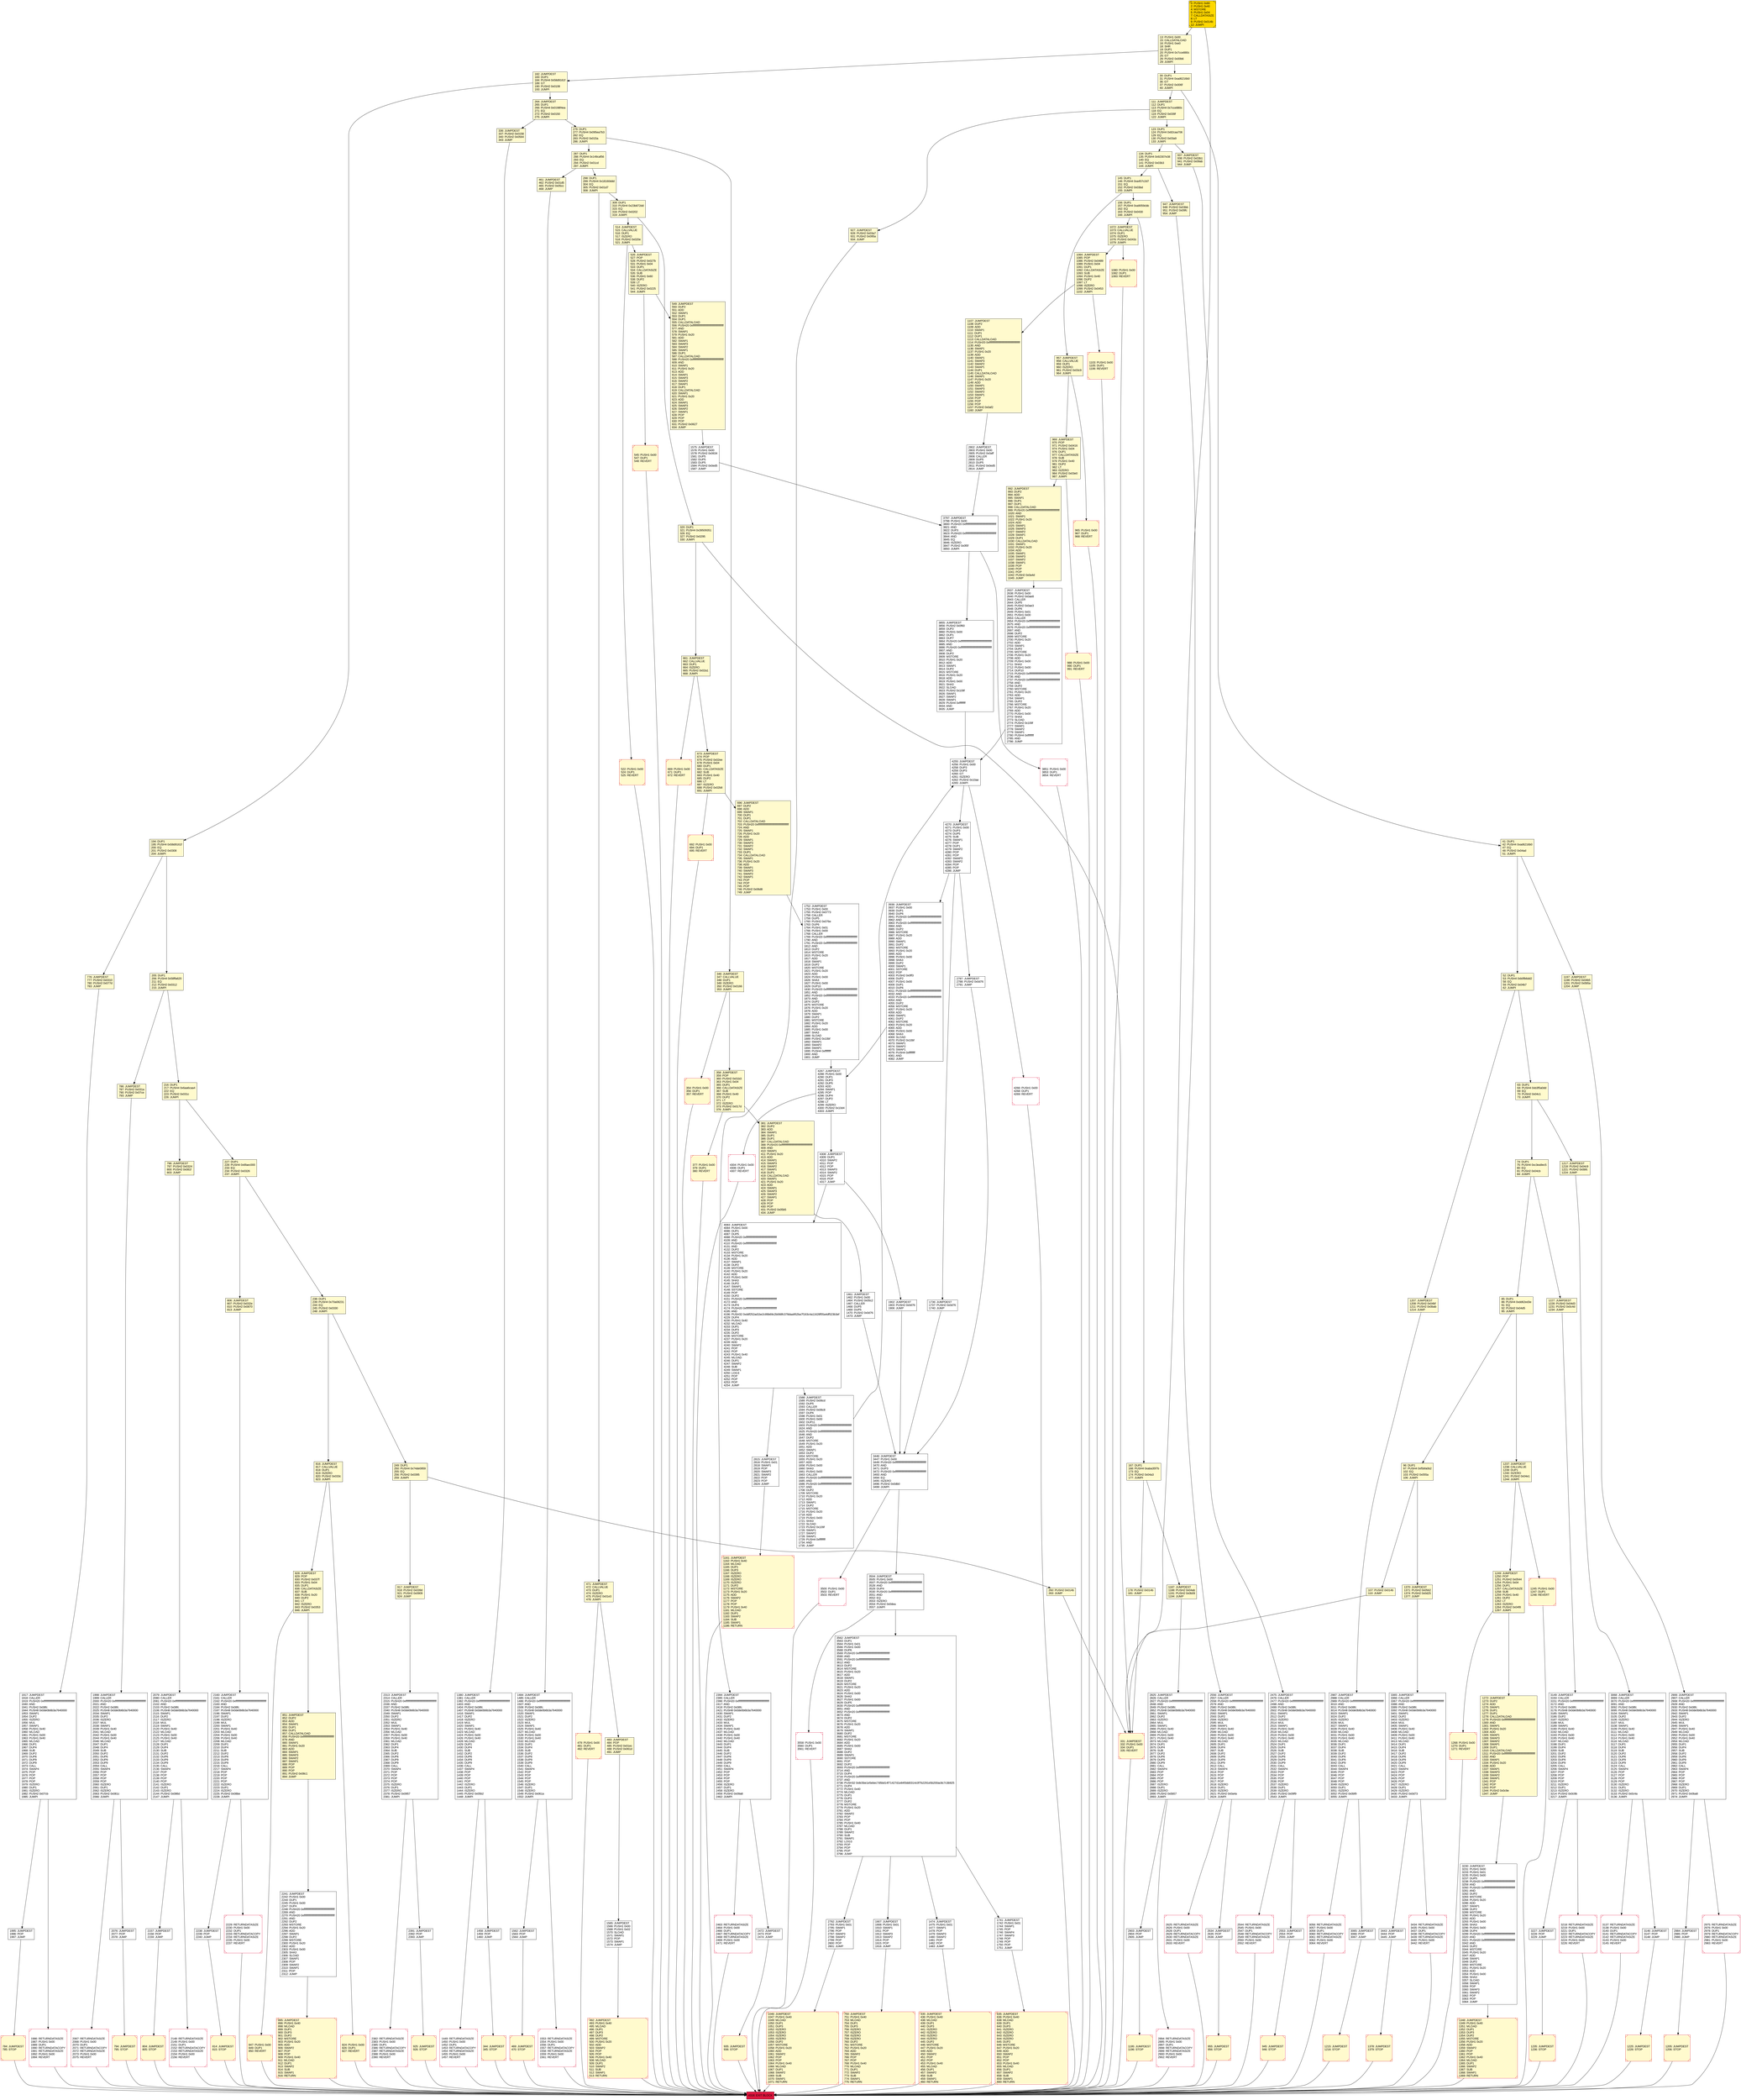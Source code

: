 digraph G {
bgcolor=transparent rankdir=UD;
node [shape=box style=filled color=black fillcolor=white fontname=arial fontcolor=black];
287 [label="287: DUP1\l288: PUSH4 0x149caf56\l293: EQ\l294: PUSH2 0x01cd\l297: JUMPI\l" fillcolor=lemonchiffon ];
1461 [label="1461: JUMPDEST\l1462: PUSH1 0x00\l1464: PUSH2 0x05c2\l1467: CALLER\l1468: DUP5\l1469: DUP5\l1470: PUSH2 0x0d76\l1473: JUMP\l" ];
461 [label="461: JUMPDEST\l462: PUSH2 0x01d5\l465: PUSH2 0x05cc\l468: JUMP\l" fillcolor=lemonchiffon ];
346 [label="346: JUMPDEST\l347: CALLVALUE\l348: DUP1\l349: ISZERO\l350: PUSH2 0x0166\l353: JUMPI\l" fillcolor=lemonchiffon ];
2067 [label="2067: RETURNDATASIZE\l2068: PUSH1 0x00\l2070: DUP1\l2071: RETURNDATACOPY\l2072: RETURNDATASIZE\l2073: PUSH1 0x00\l2075: REVERT\l" shape=Msquare color=crimson ];
925 [label="925: JUMPDEST\l926: STOP\l" fillcolor=lemonchiffon shape=Msquare color=crimson ];
1553 [label="1553: RETURNDATASIZE\l1554: PUSH1 0x00\l1556: DUP1\l1557: RETURNDATACOPY\l1558: RETURNDATASIZE\l1559: PUSH1 0x00\l1561: REVERT\l" shape=Msquare color=crimson ];
4266 [label="4266: PUSH1 0x00\l4268: DUP1\l4269: REVERT\l" shape=Msquare color=crimson ];
3500 [label="3500: PUSH1 0x00\l3502: DUP1\l3503: REVERT\l" shape=Msquare color=crimson ];
1217 [label="1217: JUMPDEST\l1218: PUSH2 0x04c9\l1221: PUSH2 0x0bfc\l1224: JUMP\l" fillcolor=lemonchiffon ];
471 [label="471: JUMPDEST\l472: CALLVALUE\l473: DUP1\l474: ISZERO\l475: PUSH2 0x01e3\l478: JUMPI\l" fillcolor=lemonchiffon ];
3365 [label="3365: JUMPDEST\l3366: CALLER\l3367: PUSH20 0xffffffffffffffffffffffffffffffffffffffff\l3388: AND\l3389: PUSH2 0x08fc\l3392: PUSH8 0x0de0b6b3a7640000\l3401: SWAP1\l3402: DUP2\l3403: ISZERO\l3404: MUL\l3405: SWAP1\l3406: PUSH1 0x40\l3408: MLOAD\l3409: PUSH1 0x00\l3411: PUSH1 0x40\l3413: MLOAD\l3414: DUP1\l3415: DUP4\l3416: SUB\l3417: DUP2\l3418: DUP6\l3419: DUP9\l3420: DUP9\l3421: CALL\l3422: SWAP4\l3423: POP\l3424: POP\l3425: POP\l3426: POP\l3427: ISZERO\l3428: DUP1\l3429: ISZERO\l3430: PUSH2 0x0d73\l3433: JUMPI\l" ];
692 [label="692: PUSH1 0x00\l694: DUP1\l695: REVERT\l" fillcolor=lemonchiffon shape=Msquare color=crimson ];
336 [label="336: JUMPDEST\l337: PUSH2 0x0158\l340: PUSH2 0x0564\l343: JUMP\l" fillcolor=lemonchiffon ];
3230 [label="3230: JUMPDEST\l3231: PUSH1 0x00\l3233: PUSH1 0x01\l3235: PUSH1 0x00\l3237: DUP5\l3238: PUSH20 0xffffffffffffffffffffffffffffffffffffffff\l3259: AND\l3260: PUSH20 0xffffffffffffffffffffffffffffffffffffffff\l3281: AND\l3282: DUP2\l3283: MSTORE\l3284: PUSH1 0x20\l3286: ADD\l3287: SWAP1\l3288: DUP2\l3289: MSTORE\l3290: PUSH1 0x20\l3292: ADD\l3293: PUSH1 0x00\l3295: SHA3\l3296: PUSH1 0x00\l3298: DUP4\l3299: PUSH20 0xffffffffffffffffffffffffffffffffffffffff\l3320: AND\l3321: PUSH20 0xffffffffffffffffffffffffffffffffffffffff\l3342: AND\l3343: DUP2\l3344: MSTORE\l3345: PUSH1 0x20\l3347: ADD\l3348: SWAP1\l3349: DUP2\l3350: MSTORE\l3351: PUSH1 0x20\l3353: ADD\l3354: PUSH1 0x00\l3356: SHA3\l3357: SLOAD\l3358: SWAP1\l3359: POP\l3360: SWAP3\l3361: SWAP2\l3362: POP\l3363: POP\l3364: JUMP\l" ];
205 [label="205: DUP1\l206: PUSH4 0x58ffa620\l211: EQ\l212: PUSH2 0x0312\l215: JUMPI\l" fillcolor=lemonchiffon ];
2079 [label="2079: JUMPDEST\l2080: CALLER\l2081: PUSH20 0xffffffffffffffffffffffffffffffffffffffff\l2102: AND\l2103: PUSH2 0x08fc\l2106: PUSH8 0x0de0b6b3a7640000\l2115: SWAP1\l2116: DUP2\l2117: ISZERO\l2118: MUL\l2119: SWAP1\l2120: PUSH1 0x40\l2122: MLOAD\l2123: PUSH1 0x00\l2125: PUSH1 0x40\l2127: MLOAD\l2128: DUP1\l2129: DUP4\l2130: SUB\l2131: DUP2\l2132: DUP6\l2133: DUP9\l2134: DUP9\l2135: CALL\l2136: SWAP4\l2137: POP\l2138: POP\l2139: POP\l2140: POP\l2141: ISZERO\l2142: DUP1\l2143: ISZERO\l2144: PUSH2 0x086d\l2147: JUMPI\l" ];
969 [label="969: JUMPDEST\l970: POP\l971: PUSH2 0x0416\l974: PUSH1 0x04\l976: DUP1\l977: CALLDATASIZE\l978: SUB\l979: PUSH1 0x40\l981: DUP2\l982: LT\l983: ISZERO\l984: PUSH2 0x03e0\l987: JUMPI\l" fillcolor=lemonchiffon ];
1205 [label="1205: JUMPDEST\l1206: STOP\l" fillcolor=lemonchiffon shape=Msquare color=crimson ];
1084 [label="1084: JUMPDEST\l1085: POP\l1086: PUSH2 0x0489\l1089: PUSH1 0x04\l1091: DUP1\l1092: CALLDATASIZE\l1093: SUB\l1094: PUSH1 0x40\l1096: DUP2\l1097: LT\l1098: ISZERO\l1099: PUSH2 0x0453\l1102: JUMPI\l" fillcolor=lemonchiffon ];
945 [label="945: JUMPDEST\l946: STOP\l" fillcolor=lemonchiffon shape=Msquare color=crimson ];
1902 [label="1902: JUMPDEST\l1903: PUSH2 0x0d76\l1906: JUMP\l" ];
1046 [label="1046: JUMPDEST\l1047: PUSH1 0x40\l1049: MLOAD\l1050: DUP1\l1051: DUP3\l1052: ISZERO\l1053: ISZERO\l1054: ISZERO\l1055: ISZERO\l1056: DUP2\l1057: MSTORE\l1058: PUSH1 0x20\l1060: ADD\l1061: SWAP2\l1062: POP\l1063: POP\l1064: PUSH1 0x40\l1066: MLOAD\l1067: DUP1\l1068: SWAP2\l1069: SUB\l1070: SWAP1\l1071: RETURN\l" fillcolor=lemonchiffon shape=Msquare color=crimson ];
1107 [label="1107: JUMPDEST\l1108: DUP2\l1109: ADD\l1110: SWAP1\l1111: DUP1\l1112: DUP1\l1113: CALLDATALOAD\l1114: PUSH20 0xffffffffffffffffffffffffffffffffffffffff\l1135: AND\l1136: SWAP1\l1137: PUSH1 0x20\l1139: ADD\l1140: SWAP1\l1141: SWAP3\l1142: SWAP2\l1143: SWAP1\l1144: DUP1\l1145: CALLDATALOAD\l1146: SWAP1\l1147: PUSH1 0x20\l1149: ADD\l1150: SWAP1\l1151: SWAP3\l1152: SWAP2\l1153: SWAP1\l1154: POP\l1155: POP\l1156: POP\l1157: PUSH2 0x0af2\l1160: JUMP\l" fillcolor=lemonchiffon ];
1215 [label="1215: JUMPDEST\l1216: STOP\l" fillcolor=lemonchiffon shape=Msquare color=crimson ];
1380 [label="1380: JUMPDEST\l1381: CALLER\l1382: PUSH20 0xffffffffffffffffffffffffffffffffffffffff\l1403: AND\l1404: PUSH2 0x08fc\l1407: PUSH8 0x0de0b6b3a7640000\l1416: SWAP1\l1417: DUP2\l1418: ISZERO\l1419: MUL\l1420: SWAP1\l1421: PUSH1 0x40\l1423: MLOAD\l1424: PUSH1 0x00\l1426: PUSH1 0x40\l1428: MLOAD\l1429: DUP1\l1430: DUP4\l1431: SUB\l1432: DUP2\l1433: DUP6\l1434: DUP9\l1435: DUP9\l1436: CALL\l1437: SWAP4\l1438: POP\l1439: POP\l1440: POP\l1441: POP\l1442: ISZERO\l1443: DUP1\l1444: ISZERO\l1445: PUSH2 0x05b2\l1448: JUMPI\l" ];
381 [label="381: JUMPDEST\l382: DUP2\l383: ADD\l384: SWAP1\l385: DUP1\l386: DUP1\l387: CALLDATALOAD\l388: PUSH20 0xffffffffffffffffffffffffffffffffffffffff\l409: AND\l410: SWAP1\l411: PUSH1 0x20\l413: ADD\l414: SWAP1\l415: SWAP3\l416: SWAP2\l417: SWAP1\l418: DUP1\l419: CALLDATALOAD\l420: SWAP1\l421: PUSH1 0x20\l423: ADD\l424: SWAP1\l425: SWAP3\l426: SWAP2\l427: SWAP1\l428: POP\l429: POP\l430: POP\l431: PUSH2 0x05b5\l434: JUMP\l" fillcolor=lemonchiffon ];
955 [label="955: JUMPDEST\l956: STOP\l" fillcolor=lemonchiffon shape=Msquare color=crimson ];
194 [label="194: DUP1\l195: PUSH4 0x58d9161f\l200: EQ\l201: PUSH2 0x0308\l204: JUMPI\l" fillcolor=lemonchiffon ];
123 [label="123: DUP1\l124: PUSH4 0x82caa706\l129: EQ\l130: PUSH2 0x03a9\l133: JUMPI\l" fillcolor=lemonchiffon ];
935 [label="935: JUMPDEST\l936: STOP\l" fillcolor=lemonchiffon shape=Msquare color=crimson ];
30 [label="30: DUP1\l31: PUSH4 0xad6216b0\l36: GT\l37: PUSH2 0x006f\l40: JUMPI\l" fillcolor=lemonchiffon ];
4083 [label="4083: JUMPDEST\l4084: PUSH1 0x00\l4086: DUP1\l4087: DUP5\l4088: PUSH20 0xffffffffffffffffffffffffffffffffffffffff\l4109: AND\l4110: PUSH20 0xffffffffffffffffffffffffffffffffffffffff\l4131: AND\l4132: DUP2\l4133: MSTORE\l4134: PUSH1 0x20\l4136: ADD\l4137: SWAP1\l4138: DUP2\l4139: MSTORE\l4140: PUSH1 0x20\l4142: ADD\l4143: PUSH1 0x00\l4145: SHA3\l4146: DUP2\l4147: SWAP1\l4148: SSTORE\l4149: POP\l4150: DUP2\l4151: PUSH20 0xffffffffffffffffffffffffffffffffffffffff\l4172: AND\l4173: DUP4\l4174: PUSH20 0xffffffffffffffffffffffffffffffffffffffff\l4195: AND\l4196: PUSH32 0xddf252ad1be2c89b69c2b068fc378daa952ba7f163c4a11628f55a4df523b3ef\l4229: DUP4\l4230: PUSH1 0x40\l4232: MLOAD\l4233: DUP1\l4234: DUP3\l4235: DUP2\l4236: MSTORE\l4237: PUSH1 0x20\l4239: ADD\l4240: SWAP2\l4241: POP\l4242: POP\l4243: PUSH1 0x40\l4245: MLOAD\l4246: DUP1\l4247: SWAP2\l4248: SUB\l4249: SWAP1\l4250: LOG3\l4251: POP\l4252: POP\l4253: POP\l4254: JUMP\l" ];
1207 [label="1207: JUMPDEST\l1208: PUSH2 0x04bf\l1211: PUSH2 0x0bab\l1214: JUMP\l" fillcolor=lemonchiffon ];
1237 [label="1237: JUMPDEST\l1238: CALLVALUE\l1239: DUP1\l1240: ISZERO\l1241: PUSH2 0x04e1\l1244: JUMPI\l" fillcolor=lemonchiffon ];
298 [label="298: DUP1\l299: PUSH4 0x18160ddd\l304: EQ\l305: PUSH2 0x01d7\l308: JUMPI\l" fillcolor=lemonchiffon ];
2076 [label="2076: JUMPDEST\l2077: POP\l2078: JUMP\l" ];
178 [label="178: PUSH2 0x014b\l181: JUMP\l" fillcolor=lemonchiffon ];
669 [label="669: PUSH1 0x00\l671: DUP1\l672: REVERT\l" fillcolor=lemonchiffon shape=Msquare color=crimson ];
1562 [label="1562: JUMPDEST\l1563: POP\l1564: JUMP\l" ];
1195 [label="1195: JUMPDEST\l1196: STOP\l" fillcolor=lemonchiffon shape=Msquare color=crimson ];
469 [label="469: JUMPDEST\l470: STOP\l" fillcolor=lemonchiffon shape=Msquare color=crimson ];
2792 [label="2792: JUMPDEST\l2793: PUSH1 0x01\l2795: SWAP1\l2796: POP\l2797: SWAP3\l2798: SWAP2\l2799: POP\l2800: POP\l2801: JUMP\l" ];
111 [label="111: JUMPDEST\l112: DUP1\l113: PUSH4 0x7cce880c\l118: EQ\l119: PUSH2 0x039f\l122: JUMPI\l" fillcolor=lemonchiffon ];
927 [label="927: JUMPDEST\l928: PUSH2 0x03a7\l931: PUSH2 0x095a\l934: JUMP\l" fillcolor=lemonchiffon ];
635 [label="635: JUMPDEST\l636: PUSH1 0x40\l638: MLOAD\l639: DUP1\l640: DUP3\l641: ISZERO\l642: ISZERO\l643: ISZERO\l644: ISZERO\l645: DUP2\l646: MSTORE\l647: PUSH1 0x20\l649: ADD\l650: SWAP2\l651: POP\l652: POP\l653: PUSH1 0x40\l655: MLOAD\l656: DUP1\l657: SWAP2\l658: SUB\l659: SWAP1\l660: RETURN\l" fillcolor=lemonchiffon shape=Msquare color=crimson ];
1235 [label="1235: JUMPDEST\l1236: STOP\l" fillcolor=lemonchiffon shape=Msquare color=crimson ];
3558 [label="3558: PUSH1 0x00\l3560: DUP1\l3561: REVERT\l" shape=Msquare color=crimson ];
2157 [label="2157: JUMPDEST\l2158: POP\l2159: JUMP\l" ];
331 [label="331: JUMPDEST\l332: PUSH1 0x00\l334: DUP1\l335: REVERT\l" fillcolor=lemonchiffon shape=Msquare color=crimson ];
3068 [label="3068: JUMPDEST\l3069: CALLER\l3070: PUSH20 0xffffffffffffffffffffffffffffffffffffffff\l3091: AND\l3092: PUSH2 0x08fc\l3095: PUSH8 0x0de0b6b3a7640000\l3104: SWAP1\l3105: DUP2\l3106: ISZERO\l3107: MUL\l3108: SWAP1\l3109: PUSH1 0x40\l3111: MLOAD\l3112: PUSH1 0x00\l3114: PUSH1 0x40\l3116: MLOAD\l3117: DUP1\l3118: DUP4\l3119: SUB\l3120: DUP2\l3121: DUP6\l3122: DUP9\l3123: DUP9\l3124: CALL\l3125: SWAP4\l3126: POP\l3127: POP\l3128: POP\l3129: POP\l3130: ISZERO\l3131: DUP1\l3132: ISZERO\l3133: PUSH2 0x0c4a\l3136: JUMPI\l" ];
526 [label="526: JUMPDEST\l527: POP\l528: PUSH2 0x027b\l531: PUSH1 0x04\l533: DUP1\l534: CALLDATASIZE\l535: SUB\l536: PUSH1 0x60\l538: DUP2\l539: LT\l540: ISZERO\l541: PUSH2 0x0225\l544: JUMPI\l" fillcolor=lemonchiffon ];
549 [label="549: JUMPDEST\l550: DUP2\l551: ADD\l552: SWAP1\l553: DUP1\l554: DUP1\l555: CALLDATALOAD\l556: PUSH20 0xffffffffffffffffffffffffffffffffffffffff\l577: AND\l578: SWAP1\l579: PUSH1 0x20\l581: ADD\l582: SWAP1\l583: SWAP3\l584: SWAP2\l585: SWAP1\l586: DUP1\l587: CALLDATALOAD\l588: PUSH20 0xffffffffffffffffffffffffffffffffffffffff\l609: AND\l610: SWAP1\l611: PUSH1 0x20\l613: ADD\l614: SWAP1\l615: SWAP3\l616: SWAP2\l617: SWAP1\l618: DUP1\l619: CALLDATALOAD\l620: SWAP1\l621: PUSH1 0x20\l623: ADD\l624: SWAP1\l625: SWAP3\l626: SWAP2\l627: SWAP1\l628: POP\l629: POP\l630: POP\l631: PUSH2 0x0627\l634: JUMP\l" fillcolor=lemonchiffon ];
216 [label="216: DUP1\l217: PUSH4 0x6aa6caa4\l222: EQ\l223: PUSH2 0x031c\l226: JUMPI\l" fillcolor=lemonchiffon ];
2556 [label="2556: JUMPDEST\l2557: CALLER\l2558: PUSH20 0xffffffffffffffffffffffffffffffffffffffff\l2579: AND\l2580: PUSH2 0x08fc\l2583: PUSH8 0x0de0b6b3a7640000\l2592: SWAP1\l2593: DUP2\l2594: ISZERO\l2595: MUL\l2596: SWAP1\l2597: PUSH1 0x40\l2599: MLOAD\l2600: PUSH1 0x00\l2602: PUSH1 0x40\l2604: MLOAD\l2605: DUP1\l2606: DUP4\l2607: SUB\l2608: DUP2\l2609: DUP6\l2610: DUP9\l2611: DUP9\l2612: CALL\l2613: SWAP4\l2614: POP\l2615: POP\l2616: POP\l2617: POP\l2618: ISZERO\l2619: DUP1\l2620: ISZERO\l2621: PUSH2 0x0a4a\l2624: JUMPI\l" ];
2815 [label="2815: JUMPDEST\l2816: PUSH1 0x01\l2818: SWAP1\l2819: POP\l2820: SWAP3\l2821: SWAP2\l2822: POP\l2823: POP\l2824: JUMP\l" ];
3443 [label="3443: JUMPDEST\l3444: POP\l3445: JUMP\l" ];
1575 [label="1575: JUMPDEST\l1576: PUSH1 0x00\l1578: PUSH2 0x0634\l1581: DUP5\l1582: DUP5\l1583: DUP5\l1584: PUSH2 0x0ed5\l1587: JUMP\l" ];
2241 [label="2241: JUMPDEST\l2242: PUSH1 0x00\l2244: DUP1\l2245: PUSH1 0x00\l2247: DUP4\l2248: PUSH20 0xffffffffffffffffffffffffffffffffffffffff\l2269: AND\l2270: PUSH20 0xffffffffffffffffffffffffffffffffffffffff\l2291: AND\l2292: DUP2\l2293: MSTORE\l2294: PUSH1 0x20\l2296: ADD\l2297: SWAP1\l2298: DUP2\l2299: MSTORE\l2300: PUSH1 0x20\l2302: ADD\l2303: PUSH1 0x00\l2305: SHA3\l2306: SLOAD\l2307: SWAP1\l2308: POP\l2309: SWAP2\l2310: SWAP1\l2311: POP\l2312: JUMP\l" ];
1268 [label="1268: PUSH1 0x00\l1270: DUP1\l1271: REVERT\l" fillcolor=lemonchiffon shape=Msquare color=crimson ];
2382 [label="2382: RETURNDATASIZE\l2383: PUSH1 0x00\l2385: DUP1\l2386: RETURNDATACOPY\l2387: RETURNDATASIZE\l2388: PUSH1 0x00\l2390: REVERT\l" shape=Msquare color=crimson ];
2894 [label="2894: RETURNDATASIZE\l2895: PUSH1 0x00\l2897: DUP1\l2898: RETURNDATACOPY\l2899: RETURNDATASIZE\l2900: PUSH1 0x00\l2902: REVERT\l" shape=Msquare color=crimson ];
3855 [label="3855: JUMPDEST\l3856: PUSH2 0x0f60\l3859: DUP2\l3860: PUSH1 0x00\l3862: DUP1\l3863: DUP7\l3864: PUSH20 0xffffffffffffffffffffffffffffffffffffffff\l3885: AND\l3886: PUSH20 0xffffffffffffffffffffffffffffffffffffffff\l3907: AND\l3908: DUP2\l3909: MSTORE\l3910: PUSH1 0x20\l3912: ADD\l3913: SWAP1\l3914: DUP2\l3915: MSTORE\l3916: PUSH1 0x20\l3918: ADD\l3919: PUSH1 0x00\l3921: SHA3\l3922: SLOAD\l3923: PUSH2 0x109f\l3926: SWAP1\l3927: SWAP2\l3928: SWAP1\l3929: PUSH4 0xffffffff\l3934: AND\l3935: JUMP\l" ];
947 [label="947: JUMPDEST\l948: PUSH2 0x03bb\l951: PUSH2 0x09fc\l954: JUMP\l" fillcolor=lemonchiffon ];
1998 [label="1998: JUMPDEST\l1999: CALLER\l2000: PUSH20 0xffffffffffffffffffffffffffffffffffffffff\l2021: AND\l2022: PUSH2 0x08fc\l2025: PUSH8 0x0de0b6b3a7640000\l2034: SWAP1\l2035: DUP2\l2036: ISZERO\l2037: MUL\l2038: SWAP1\l2039: PUSH1 0x40\l2041: MLOAD\l2042: PUSH1 0x00\l2044: PUSH1 0x40\l2046: MLOAD\l2047: DUP1\l2048: DUP4\l2049: SUB\l2050: DUP2\l2051: DUP6\l2052: DUP9\l2053: DUP9\l2054: CALL\l2055: SWAP4\l2056: POP\l2057: POP\l2058: POP\l2059: POP\l2060: ISZERO\l2061: DUP1\l2062: ISZERO\l2063: PUSH2 0x081c\l2066: JUMPI\l" ];
276 [label="276: DUP1\l277: PUSH4 0x095ea7b3\l282: EQ\l283: PUSH2 0x015a\l286: JUMPI\l" fillcolor=lemonchiffon ];
514 [label="514: JUMPDEST\l515: CALLVALUE\l516: DUP1\l517: ISZERO\l518: PUSH2 0x020e\l521: JUMPI\l" fillcolor=lemonchiffon ];
2625 [label="2625: RETURNDATASIZE\l2626: PUSH1 0x00\l2628: DUP1\l2629: RETURNDATACOPY\l2630: RETURNDATASIZE\l2631: PUSH1 0x00\l2633: REVERT\l" shape=Msquare color=crimson ];
3137 [label="3137: RETURNDATASIZE\l3138: PUSH1 0x00\l3140: DUP1\l3141: RETURNDATACOPY\l3142: RETURNDATASIZE\l3143: PUSH1 0x00\l3145: REVERT\l" shape=Msquare color=crimson ];
816 [label="816: JUMPDEST\l817: CALLVALUE\l818: DUP1\l819: ISZERO\l820: PUSH2 0x033c\l823: JUMPI\l" fillcolor=lemonchiffon ];
1225 [label="1225: JUMPDEST\l1226: STOP\l" fillcolor=lemonchiffon shape=Msquare color=crimson ];
492 [label="492: JUMPDEST\l493: PUSH1 0x40\l495: MLOAD\l496: DUP1\l497: DUP3\l498: DUP2\l499: MSTORE\l500: PUSH1 0x20\l502: ADD\l503: SWAP2\l504: POP\l505: POP\l506: PUSH1 0x40\l508: MLOAD\l509: DUP1\l510: SWAP2\l511: SUB\l512: SWAP1\l513: RETURN\l" fillcolor=lemonchiffon shape=Msquare color=crimson ];
1588 [label="1588: JUMPDEST\l1589: PUSH2 0x06cd\l1592: DUP5\l1593: CALLER\l1594: PUSH2 0x06c8\l1597: DUP6\l1598: PUSH1 0x01\l1600: PUSH1 0x00\l1602: DUP11\l1603: PUSH20 0xffffffffffffffffffffffffffffffffffffffff\l1624: AND\l1625: PUSH20 0xffffffffffffffffffffffffffffffffffffffff\l1646: AND\l1647: DUP2\l1648: MSTORE\l1649: PUSH1 0x20\l1651: ADD\l1652: SWAP1\l1653: DUP2\l1654: MSTORE\l1655: PUSH1 0x20\l1657: ADD\l1658: PUSH1 0x00\l1660: SHA3\l1661: PUSH1 0x00\l1663: CALLER\l1664: PUSH20 0xffffffffffffffffffffffffffffffffffffffff\l1685: AND\l1686: PUSH20 0xffffffffffffffffffffffffffffffffffffffff\l1707: AND\l1708: DUP2\l1709: MSTORE\l1710: PUSH1 0x20\l1712: ADD\l1713: SWAP1\l1714: DUP2\l1715: MSTORE\l1716: PUSH1 0x20\l1718: ADD\l1719: PUSH1 0x00\l1721: SHA3\l1722: SLOAD\l1723: PUSH2 0x109f\l1726: SWAP1\l1727: SWAP2\l1728: SWAP1\l1729: PUSH4 0xffffffff\l1734: AND\l1735: JUMP\l" ];
1370 [label="1370: JUMPDEST\l1371: PUSH2 0x0562\l1374: PUSH2 0x0d25\l1377: JUMP\l" fillcolor=lemonchiffon ];
1249 [label="1249: JUMPDEST\l1250: POP\l1251: PUSH2 0x0544\l1254: PUSH1 0x04\l1256: DUP1\l1257: CALLDATASIZE\l1258: SUB\l1259: PUSH1 0x40\l1261: DUP2\l1262: LT\l1263: ISZERO\l1264: PUSH2 0x04f8\l1267: JUMPI\l" fillcolor=lemonchiffon ];
238 [label="238: DUP1\l239: PUSH4 0x70a08231\l244: EQ\l245: PUSH2 0x0330\l248: JUMPI\l" fillcolor=lemonchiffon ];
937 [label="937: JUMPDEST\l938: PUSH2 0x03b1\l941: PUSH2 0x09ab\l944: JUMP\l" fillcolor=lemonchiffon ];
917 [label="917: JUMPDEST\l918: PUSH2 0x039d\l921: PUSH2 0x0909\l924: JUMP\l" fillcolor=lemonchiffon ];
965 [label="965: PUSH1 0x00\l967: DUP1\l968: REVERT\l" fillcolor=lemonchiffon shape=Msquare color=crimson ];
167 [label="167: DUP1\l168: PUSH4 0xaba35f7b\l173: EQ\l174: PUSH2 0x04a3\l177: JUMPI\l" fillcolor=lemonchiffon ];
1474 [label="1474: JUMPDEST\l1475: PUSH1 0x01\l1477: SWAP1\l1478: POP\l1479: SWAP3\l1480: SWAP2\l1481: POP\l1482: POP\l1483: JUMP\l" ];
2634 [label="2634: JUMPDEST\l2635: POP\l2636: JUMP\l" ];
3146 [label="3146: JUMPDEST\l3147: POP\l3148: JUMP\l" ];
806 [label="806: JUMPDEST\l807: PUSH2 0x032e\l810: PUSH2 0x0870\l813: JUMP\l" fillcolor=lemonchiffon ];
2313 [label="2313: JUMPDEST\l2314: CALLER\l2315: PUSH20 0xffffffffffffffffffffffffffffffffffffffff\l2336: AND\l2337: PUSH2 0x08fc\l2340: PUSH8 0x0de0b6b3a7640000\l2349: SWAP1\l2350: DUP2\l2351: ISZERO\l2352: MUL\l2353: SWAP1\l2354: PUSH1 0x40\l2356: MLOAD\l2357: PUSH1 0x00\l2359: PUSH1 0x40\l2361: MLOAD\l2362: DUP1\l2363: DUP4\l2364: SUB\l2365: DUP2\l2366: DUP6\l2367: DUP9\l2368: DUP9\l2369: CALL\l2370: SWAP4\l2371: POP\l2372: POP\l2373: POP\l2374: POP\l2375: ISZERO\l2376: DUP1\l2377: ISZERO\l2378: PUSH2 0x0957\l2381: JUMPI\l" ];
2391 [label="2391: JUMPDEST\l2392: POP\l2393: JUMP\l" ];
2903 [label="2903: JUMPDEST\l2904: POP\l2905: JUMP\l" ];
2160 [label="2160: JUMPDEST\l2161: CALLER\l2162: PUSH20 0xffffffffffffffffffffffffffffffffffffffff\l2183: AND\l2184: PUSH2 0x08fc\l2187: PUSH8 0x0de0b6b3a7640000\l2196: SWAP1\l2197: DUP2\l2198: ISZERO\l2199: MUL\l2200: SWAP1\l2201: PUSH1 0x40\l2203: MLOAD\l2204: PUSH1 0x00\l2206: PUSH1 0x40\l2208: MLOAD\l2209: DUP1\l2210: DUP4\l2211: SUB\l2212: DUP2\l2213: DUP6\l2214: DUP9\l2215: DUP9\l2216: CALL\l2217: SWAP4\l2218: POP\l2219: POP\l2220: POP\l2221: POP\l2222: ISZERO\l2223: DUP1\l2224: ISZERO\l2225: PUSH2 0x08be\l2228: JUMPI\l" ];
3434 [label="3434: RETURNDATASIZE\l3435: PUSH1 0x00\l3437: DUP1\l3438: RETURNDATACOPY\l3439: RETURNDATASIZE\l3440: PUSH1 0x00\l3442: REVERT\l" shape=Msquare color=crimson ];
4304 [label="4304: PUSH1 0x00\l4306: DUP1\l4307: REVERT\l" shape=Msquare color=crimson ];
52 [label="52: DUP1\l53: PUSH4 0xb0fb6dd2\l58: EQ\l59: PUSH2 0x04b7\l62: JUMPI\l" fillcolor=lemonchiffon ];
96 [label="96: DUP1\l97: PUSH4 0xf5bfa0b2\l102: EQ\l103: PUSH2 0x055a\l106: JUMPI\l" fillcolor=lemonchiffon ];
2394 [label="2394: JUMPDEST\l2395: CALLER\l2396: PUSH20 0xffffffffffffffffffffffffffffffffffffffff\l2417: AND\l2418: PUSH2 0x08fc\l2421: PUSH8 0x0de0b6b3a7640000\l2430: SWAP1\l2431: DUP2\l2432: ISZERO\l2433: MUL\l2434: SWAP1\l2435: PUSH1 0x40\l2437: MLOAD\l2438: PUSH1 0x00\l2440: PUSH1 0x40\l2442: MLOAD\l2443: DUP1\l2444: DUP4\l2445: SUB\l2446: DUP2\l2447: DUP6\l2448: DUP9\l2449: DUP9\l2450: CALL\l2451: SWAP4\l2452: POP\l2453: POP\l2454: POP\l2455: POP\l2456: ISZERO\l2457: DUP1\l2458: ISZERO\l2459: PUSH2 0x09a8\l2462: JUMPI\l" ];
1272 [label="1272: JUMPDEST\l1273: DUP2\l1274: ADD\l1275: SWAP1\l1276: DUP1\l1277: DUP1\l1278: CALLDATALOAD\l1279: PUSH20 0xffffffffffffffffffffffffffffffffffffffff\l1300: AND\l1301: SWAP1\l1302: PUSH1 0x20\l1304: ADD\l1305: SWAP1\l1306: SWAP3\l1307: SWAP2\l1308: SWAP1\l1309: DUP1\l1310: CALLDATALOAD\l1311: PUSH20 0xffffffffffffffffffffffffffffffffffffffff\l1332: AND\l1333: SWAP1\l1334: PUSH1 0x20\l1336: ADD\l1337: SWAP1\l1338: SWAP3\l1339: SWAP2\l1340: SWAP1\l1341: POP\l1342: POP\l1343: POP\l1344: PUSH2 0x0c9e\l1347: JUMP\l" fillcolor=lemonchiffon ];
13 [label="13: PUSH1 0x00\l15: CALLDATALOAD\l16: PUSH1 0xe0\l18: SHR\l19: DUP1\l20: PUSH4 0x7cce880c\l25: GT\l26: PUSH2 0x00b6\l29: JUMPI\l" fillcolor=lemonchiffon ];
358 [label="358: JUMPDEST\l359: POP\l360: PUSH2 0x01b3\l363: PUSH1 0x04\l365: DUP1\l366: CALLDATASIZE\l367: SUB\l368: PUSH1 0x40\l370: DUP2\l371: LT\l372: ISZERO\l373: PUSH2 0x017d\l376: JUMPI\l" fillcolor=lemonchiffon ];
134 [label="134: DUP1\l135: PUSH4 0x92307e38\l140: EQ\l141: PUSH2 0x03b3\l144: JUMPI\l" fillcolor=lemonchiffon ];
2802 [label="2802: JUMPDEST\l2803: PUSH1 0x00\l2805: PUSH2 0x0aff\l2808: CALLER\l2809: DUP5\l2810: DUP5\l2811: PUSH2 0x0ed5\l2814: JUMP\l" ];
776 [label="776: JUMPDEST\l777: PUSH2 0x0310\l780: PUSH2 0x077d\l783: JUMP\l" fillcolor=lemonchiffon ];
2825 [label="2825: JUMPDEST\l2826: CALLER\l2827: PUSH20 0xffffffffffffffffffffffffffffffffffffffff\l2848: AND\l2849: PUSH2 0x08fc\l2852: PUSH8 0x0de0b6b3a7640000\l2861: SWAP1\l2862: DUP2\l2863: ISZERO\l2864: MUL\l2865: SWAP1\l2866: PUSH1 0x40\l2868: MLOAD\l2869: PUSH1 0x00\l2871: PUSH1 0x40\l2873: MLOAD\l2874: DUP1\l2875: DUP4\l2876: SUB\l2877: DUP2\l2878: DUP6\l2879: DUP9\l2880: DUP9\l2881: CALL\l2882: SWAP4\l2883: POP\l2884: POP\l2885: POP\l2886: POP\l2887: ISZERO\l2888: DUP1\l2889: ISZERO\l2890: PUSH2 0x0b57\l2893: JUMPI\l" ];
1245 [label="1245: PUSH1 0x00\l1247: DUP1\l1248: REVERT\l" fillcolor=lemonchiffon shape=Msquare color=crimson ];
988 [label="988: PUSH1 0x00\l990: DUP1\l991: REVERT\l" fillcolor=lemonchiffon shape=Msquare color=crimson ];
479 [label="479: PUSH1 0x00\l481: DUP1\l482: REVERT\l" fillcolor=lemonchiffon shape=Msquare color=crimson ];
2148 [label="2148: RETURNDATASIZE\l2149: PUSH1 0x00\l2151: DUP1\l2152: RETURNDATACOPY\l2153: RETURNDATASIZE\l2154: PUSH1 0x00\l2156: REVERT\l" shape=Msquare color=crimson ];
545 [label="545: PUSH1 0x00\l547: DUP1\l548: REVERT\l" fillcolor=lemonchiffon shape=Msquare color=crimson ];
673 [label="673: JUMPDEST\l674: POP\l675: PUSH2 0x02ee\l678: PUSH1 0x04\l680: DUP1\l681: CALLDATASIZE\l682: SUB\l683: PUSH1 0x40\l685: DUP2\l686: LT\l687: ISZERO\l688: PUSH2 0x02b8\l691: JUMPI\l" fillcolor=lemonchiffon ];
992 [label="992: JUMPDEST\l993: DUP2\l994: ADD\l995: SWAP1\l996: DUP1\l997: DUP1\l998: CALLDATALOAD\l999: PUSH20 0xffffffffffffffffffffffffffffffffffffffff\l1020: AND\l1021: SWAP1\l1022: PUSH1 0x20\l1024: ADD\l1025: SWAP1\l1026: SWAP3\l1027: SWAP2\l1028: SWAP1\l1029: DUP1\l1030: CALLDATALOAD\l1031: SWAP1\l1032: PUSH1 0x20\l1034: ADD\l1035: SWAP1\l1036: SWAP3\l1037: SWAP2\l1038: SWAP1\l1039: POP\l1040: POP\l1041: POP\l1042: PUSH2 0x0a4d\l1045: JUMP\l" fillcolor=lemonchiffon ];
696 [label="696: JUMPDEST\l697: DUP2\l698: ADD\l699: SWAP1\l700: DUP1\l701: DUP1\l702: CALLDATALOAD\l703: PUSH20 0xffffffffffffffffffffffffffffffffffffffff\l724: AND\l725: SWAP1\l726: PUSH1 0x20\l728: ADD\l729: SWAP1\l730: SWAP3\l731: SWAP2\l732: SWAP1\l733: DUP1\l734: CALLDATALOAD\l735: SWAP1\l736: PUSH1 0x20\l738: ADD\l739: SWAP1\l740: SWAP3\l741: SWAP2\l742: SWAP1\l743: POP\l744: POP\l745: POP\l746: PUSH2 0x06d8\l749: JUMP\l" fillcolor=lemonchiffon ];
784 [label="784: JUMPDEST\l785: STOP\l" fillcolor=lemonchiffon shape=Msquare color=crimson ];
2463 [label="2463: RETURNDATASIZE\l2464: PUSH1 0x00\l2466: DUP1\l2467: RETURNDATACOPY\l2468: RETURNDATASIZE\l2469: PUSH1 0x00\l2471: REVERT\l" shape=Msquare color=crimson ];
2975 [label="2975: RETURNDATASIZE\l2976: PUSH1 0x00\l2978: DUP1\l2979: RETURNDATACOPY\l2980: RETURNDATASIZE\l2981: PUSH1 0x00\l2983: REVERT\l" shape=Msquare color=crimson ];
63 [label="63: DUP1\l64: PUSH4 0xb3f5a0dd\l69: EQ\l70: PUSH2 0x04c1\l73: JUMPI\l" fillcolor=lemonchiffon ];
1917 [label="1917: JUMPDEST\l1918: CALLER\l1919: PUSH20 0xffffffffffffffffffffffffffffffffffffffff\l1940: AND\l1941: PUSH2 0x08fc\l1944: PUSH8 0x0de0b6b3a7640000\l1953: SWAP1\l1954: DUP2\l1955: ISZERO\l1956: MUL\l1957: SWAP1\l1958: PUSH1 0x40\l1960: MLOAD\l1961: PUSH1 0x00\l1963: PUSH1 0x40\l1965: MLOAD\l1966: DUP1\l1967: DUP4\l1968: SUB\l1969: DUP2\l1970: DUP6\l1971: DUP9\l1972: DUP9\l1973: CALL\l1974: SWAP4\l1975: POP\l1976: POP\l1977: POP\l1978: POP\l1979: ISZERO\l1980: DUP1\l1981: ISZERO\l1982: PUSH2 0x07cb\l1985: JUMPI\l" ];
3218 [label="3218: RETURNDATASIZE\l3219: PUSH1 0x00\l3221: DUP1\l3222: RETURNDATACOPY\l3223: RETURNDATASIZE\l3224: PUSH1 0x00\l3226: REVERT\l" shape=Msquare color=crimson ];
260 [label="260: PUSH2 0x014b\l263: JUMP\l" fillcolor=lemonchiffon ];
794 [label="794: JUMPDEST\l795: STOP\l" fillcolor=lemonchiffon shape=Msquare color=crimson ];
828 [label="828: JUMPDEST\l829: POP\l830: PUSH2 0x037f\l833: PUSH1 0x04\l835: DUP1\l836: CALLDATASIZE\l837: SUB\l838: PUSH1 0x20\l840: DUP2\l841: LT\l842: ISZERO\l843: PUSH2 0x0353\l846: JUMPI\l" fillcolor=lemonchiffon ];
435 [label="435: JUMPDEST\l436: PUSH1 0x40\l438: MLOAD\l439: DUP1\l440: DUP3\l441: ISZERO\l442: ISZERO\l443: ISZERO\l444: ISZERO\l445: DUP2\l446: MSTORE\l447: PUSH1 0x20\l449: ADD\l450: SWAP2\l451: POP\l452: POP\l453: PUSH1 0x40\l455: MLOAD\l456: DUP1\l457: SWAP2\l458: SUB\l459: SWAP1\l460: RETURN\l" fillcolor=lemonchiffon shape=Msquare color=crimson ];
1736 [label="1736: JUMPDEST\l1737: PUSH2 0x0d76\l1740: JUMP\l" ];
2472 [label="2472: JUMPDEST\l2473: POP\l2474: JUMP\l" ];
2984 [label="2984: JUMPDEST\l2985: POP\l2986: JUMP\l" ];
3446 [label="3446: JUMPDEST\l3447: PUSH1 0x00\l3449: PUSH20 0xffffffffffffffffffffffffffffffffffffffff\l3470: AND\l3471: DUP3\l3472: PUSH20 0xffffffffffffffffffffffffffffffffffffffff\l3493: AND\l3494: EQ\l3495: ISZERO\l3496: PUSH2 0x0db0\l3499: JUMPI\l" ];
3562 [label="3562: JUMPDEST\l3563: DUP1\l3564: PUSH1 0x01\l3566: PUSH1 0x00\l3568: DUP6\l3569: PUSH20 0xffffffffffffffffffffffffffffffffffffffff\l3590: AND\l3591: PUSH20 0xffffffffffffffffffffffffffffffffffffffff\l3612: AND\l3613: DUP2\l3614: MSTORE\l3615: PUSH1 0x20\l3617: ADD\l3618: SWAP1\l3619: DUP2\l3620: MSTORE\l3621: PUSH1 0x20\l3623: ADD\l3624: PUSH1 0x00\l3626: SHA3\l3627: PUSH1 0x00\l3629: DUP5\l3630: PUSH20 0xffffffffffffffffffffffffffffffffffffffff\l3651: AND\l3652: PUSH20 0xffffffffffffffffffffffffffffffffffffffff\l3673: AND\l3674: DUP2\l3675: MSTORE\l3676: PUSH1 0x20\l3678: ADD\l3679: SWAP1\l3680: DUP2\l3681: MSTORE\l3682: PUSH1 0x20\l3684: ADD\l3685: PUSH1 0x00\l3687: SHA3\l3688: DUP2\l3689: SWAP1\l3690: SSTORE\l3691: POP\l3692: DUP2\l3693: PUSH20 0xffffffffffffffffffffffffffffffffffffffff\l3714: AND\l3715: DUP4\l3716: PUSH20 0xffffffffffffffffffffffffffffffffffffffff\l3737: AND\l3738: PUSH32 0x8c5be1e5ebec7d5bd14f71427d1e84f3dd0314c0f7b2291e5b200ac8c7c3b925\l3771: DUP4\l3772: PUSH1 0x40\l3774: MLOAD\l3775: DUP1\l3776: DUP3\l3777: DUP2\l3778: MSTORE\l3779: PUSH1 0x20\l3781: ADD\l3782: SWAP2\l3783: POP\l3784: POP\l3785: PUSH1 0x40\l3787: MLOAD\l3788: DUP1\l3789: SWAP2\l3790: SUB\l3791: SWAP1\l3792: LOG3\l3793: POP\l3794: POP\l3795: POP\l3796: JUMP\l" ];
1752 [label="1752: JUMPDEST\l1753: PUSH1 0x00\l1755: PUSH2 0x0773\l1758: CALLER\l1759: DUP5\l1760: PUSH2 0x076e\l1763: DUP6\l1764: PUSH1 0x01\l1766: PUSH1 0x00\l1768: CALLER\l1769: PUSH20 0xffffffffffffffffffffffffffffffffffffffff\l1790: AND\l1791: PUSH20 0xffffffffffffffffffffffffffffffffffffffff\l1812: AND\l1813: DUP2\l1814: MSTORE\l1815: PUSH1 0x20\l1817: ADD\l1818: SWAP1\l1819: DUP2\l1820: MSTORE\l1821: PUSH1 0x20\l1823: ADD\l1824: PUSH1 0x00\l1826: SHA3\l1827: PUSH1 0x00\l1829: DUP10\l1830: PUSH20 0xffffffffffffffffffffffffffffffffffffffff\l1851: AND\l1852: PUSH20 0xffffffffffffffffffffffffffffffffffffffff\l1873: AND\l1874: DUP2\l1875: MSTORE\l1876: PUSH1 0x20\l1878: ADD\l1879: SWAP1\l1880: DUP2\l1881: MSTORE\l1882: PUSH1 0x20\l1884: ADD\l1885: PUSH1 0x00\l1887: SHA3\l1888: SLOAD\l1889: PUSH2 0x10bf\l1892: SWAP1\l1893: SWAP2\l1894: SWAP1\l1895: PUSH4 0xffffffff\l1900: AND\l1901: JUMP\l" ];
1458 [label="1458: JUMPDEST\l1459: POP\l1460: JUMP\l" ];
824 [label="824: PUSH1 0x00\l826: DUP1\l827: REVERT\l" fillcolor=lemonchiffon shape=Msquare color=crimson ];
1080 [label="1080: PUSH1 0x00\l1082: DUP1\l1083: REVERT\l" fillcolor=lemonchiffon shape=Msquare color=crimson ];
2238 [label="2238: JUMPDEST\l2239: POP\l2240: JUMP\l" ];
320 [label="320: DUP1\l321: PUSH4 0x39509351\l326: EQ\l327: PUSH2 0x0295\l330: JUMPI\l" fillcolor=lemonchiffon ];
2987 [label="2987: JUMPDEST\l2988: CALLER\l2989: PUSH20 0xffffffffffffffffffffffffffffffffffffffff\l3010: AND\l3011: PUSH2 0x08fc\l3014: PUSH8 0x0de0b6b3a7640000\l3023: SWAP1\l3024: DUP2\l3025: ISZERO\l3026: MUL\l3027: SWAP1\l3028: PUSH1 0x40\l3030: MLOAD\l3031: PUSH1 0x00\l3033: PUSH1 0x40\l3035: MLOAD\l3036: DUP1\l3037: DUP4\l3038: SUB\l3039: DUP2\l3040: DUP6\l3041: DUP9\l3042: DUP9\l3043: CALL\l3044: SWAP4\l3045: POP\l3046: POP\l3047: POP\l3048: POP\l3049: ISZERO\l3050: DUP1\l3051: ISZERO\l3052: PUSH2 0x0bf9\l3055: JUMPI\l" ];
85 [label="85: DUP1\l86: PUSH4 0xdd62ed3e\l91: EQ\l92: PUSH2 0x04d5\l95: JUMPI\l" fillcolor=lemonchiffon ];
3149 [label="3149: JUMPDEST\l3150: CALLER\l3151: PUSH20 0xffffffffffffffffffffffffffffffffffffffff\l3172: AND\l3173: PUSH2 0x08fc\l3176: PUSH8 0x0de0b6b3a7640000\l3185: SWAP1\l3186: DUP2\l3187: ISZERO\l3188: MUL\l3189: SWAP1\l3190: PUSH1 0x40\l3192: MLOAD\l3193: PUSH1 0x00\l3195: PUSH1 0x40\l3197: MLOAD\l3198: DUP1\l3199: DUP4\l3200: SUB\l3201: DUP2\l3202: DUP6\l3203: DUP9\l3204: DUP9\l3205: CALL\l3206: SWAP4\l3207: POP\l3208: POP\l3209: POP\l3210: POP\l3211: ISZERO\l3212: DUP1\l3213: ISZERO\l3214: PUSH2 0x0c9b\l3217: JUMPI\l" ];
2787 [label="2787: JUMPDEST\l2788: PUSH2 0x0d76\l2791: JUMP\l" ];
182 [label="182: JUMPDEST\l183: DUP1\l184: PUSH4 0x58d9161f\l189: GT\l190: PUSH2 0x0108\l193: JUMPI\l" fillcolor=lemonchiffon ];
3851 [label="3851: PUSH1 0x00\l3853: DUP1\l3854: REVERT\l" shape=Msquare color=crimson ];
522 [label="522: PUSH1 0x00\l524: DUP1\l525: REVERT\l" fillcolor=lemonchiffon shape=Msquare color=crimson ];
2229 [label="2229: RETURNDATASIZE\l2230: PUSH1 0x00\l2232: DUP1\l2233: RETURNDATACOPY\l2234: RETURNDATASIZE\l2235: PUSH1 0x00\l2237: REVERT\l" shape=Msquare color=crimson ];
851 [label="851: JUMPDEST\l852: DUP2\l853: ADD\l854: SWAP1\l855: DUP1\l856: DUP1\l857: CALLDATALOAD\l858: PUSH20 0xffffffffffffffffffffffffffffffffffffffff\l879: AND\l880: SWAP1\l881: PUSH1 0x20\l883: ADD\l884: SWAP1\l885: SWAP3\l886: SWAP2\l887: SWAP1\l888: POP\l889: POP\l890: POP\l891: PUSH2 0x08c1\l894: JUMP\l" fillcolor=lemonchiffon ];
41 [label="41: DUP1\l42: PUSH4 0xad6216b0\l47: EQ\l48: PUSH2 0x04ad\l51: JUMPI\l" fillcolor=lemonchiffon ];
145 [label="145: DUP1\l146: PUSH4 0xa457c2d7\l151: EQ\l152: PUSH2 0x03bd\l155: JUMPI\l" fillcolor=lemonchiffon ];
804 [label="804: JUMPDEST\l805: STOP\l" fillcolor=lemonchiffon shape=Msquare color=crimson ];
309 [label="309: DUP1\l310: PUSH4 0x23b872dd\l315: EQ\l316: PUSH2 0x0202\l319: JUMPI\l" fillcolor=lemonchiffon ];
1449 [label="1449: RETURNDATASIZE\l1450: PUSH1 0x00\l1452: DUP1\l1453: RETURNDATACOPY\l1454: RETURNDATASIZE\l1455: PUSH1 0x00\l1457: REVERT\l" shape=Msquare color=crimson ];
1161 [label="1161: JUMPDEST\l1162: PUSH1 0x40\l1164: MLOAD\l1165: DUP1\l1166: DUP3\l1167: ISZERO\l1168: ISZERO\l1169: ISZERO\l1170: ISZERO\l1171: DUP2\l1172: MSTORE\l1173: PUSH1 0x20\l1175: ADD\l1176: SWAP2\l1177: POP\l1178: POP\l1179: PUSH1 0x40\l1181: MLOAD\l1182: DUP1\l1183: SWAP2\l1184: SUB\l1185: SWAP1\l1186: RETURN\l" fillcolor=lemonchiffon shape=Msquare color=crimson ];
957 [label="957: JUMPDEST\l958: CALLVALUE\l959: DUP1\l960: ISZERO\l961: PUSH2 0x03c9\l964: JUMPI\l" fillcolor=lemonchiffon ];
3936 [label="3936: JUMPDEST\l3937: PUSH1 0x00\l3939: DUP1\l3940: DUP6\l3941: PUSH20 0xffffffffffffffffffffffffffffffffffffffff\l3962: AND\l3963: PUSH20 0xffffffffffffffffffffffffffffffffffffffff\l3984: AND\l3985: DUP2\l3986: MSTORE\l3987: PUSH1 0x20\l3989: ADD\l3990: SWAP1\l3991: DUP2\l3992: MSTORE\l3993: PUSH1 0x20\l3995: ADD\l3996: PUSH1 0x00\l3998: SHA3\l3999: DUP2\l4000: SWAP1\l4001: SSTORE\l4002: POP\l4003: PUSH2 0x0ff3\l4006: DUP2\l4007: PUSH1 0x00\l4009: DUP1\l4010: DUP6\l4011: PUSH20 0xffffffffffffffffffffffffffffffffffffffff\l4032: AND\l4033: PUSH20 0xffffffffffffffffffffffffffffffffffffffff\l4054: AND\l4055: DUP2\l4056: MSTORE\l4057: PUSH1 0x20\l4059: ADD\l4060: SWAP1\l4061: DUP2\l4062: MSTORE\l4063: PUSH1 0x20\l4065: ADD\l4066: PUSH1 0x00\l4068: SHA3\l4069: SLOAD\l4070: PUSH2 0x10bf\l4073: SWAP1\l4074: SWAP2\l4075: SWAP1\l4076: PUSH4 0xffffffff\l4081: AND\l4082: JUMP\l" ];
4308 [label="4308: JUMPDEST\l4309: DUP1\l4310: SWAP2\l4311: POP\l4312: POP\l4313: SWAP3\l4314: SWAP2\l4315: POP\l4316: POP\l4317: JUMP\l" ];
814 [label="814: JUMPDEST\l815: STOP\l" fillcolor=lemonchiffon shape=Msquare color=crimson ];
3227 [label="3227: JUMPDEST\l3228: POP\l3229: JUMP\l" ];
264 [label="264: JUMPDEST\l265: DUP1\l266: PUSH4 0x0198f4ea\l271: EQ\l272: PUSH2 0x0150\l275: JUMPI\l" fillcolor=lemonchiffon ];
354 [label="354: PUSH1 0x00\l356: DUP1\l357: REVERT\l" fillcolor=lemonchiffon shape=Msquare color=crimson ];
1197 [label="1197: JUMPDEST\l1198: PUSH2 0x04b5\l1201: PUSH2 0x0b5a\l1204: JUMP\l" fillcolor=lemonchiffon ];
796 [label="796: JUMPDEST\l797: PUSH2 0x0324\l800: PUSH2 0x081f\l803: JUMP\l" fillcolor=lemonchiffon ];
1741 [label="1741: JUMPDEST\l1742: PUSH1 0x01\l1744: SWAP1\l1745: POP\l1746: SWAP4\l1747: SWAP3\l1748: POP\l1749: POP\l1750: POP\l1751: JUMP\l" ];
4287 [label="4287: JUMPDEST\l4288: PUSH1 0x00\l4290: DUP1\l4291: DUP3\l4292: DUP5\l4293: ADD\l4294: SWAP1\l4295: POP\l4296: DUP4\l4297: DUP2\l4298: LT\l4299: ISZERO\l4300: PUSH2 0x10d4\l4303: JUMPI\l" ];
2906 [label="2906: JUMPDEST\l2907: CALLER\l2908: PUSH20 0xffffffffffffffffffffffffffffffffffffffff\l2929: AND\l2930: PUSH2 0x08fc\l2933: PUSH8 0x0de0b6b3a7640000\l2942: SWAP1\l2943: DUP2\l2944: ISZERO\l2945: MUL\l2946: SWAP1\l2947: PUSH1 0x40\l2949: MLOAD\l2950: PUSH1 0x00\l2952: PUSH1 0x40\l2954: MLOAD\l2955: DUP1\l2956: DUP4\l2957: SUB\l2958: DUP2\l2959: DUP6\l2960: DUP9\l2961: DUP9\l2962: CALL\l2963: SWAP4\l2964: POP\l2965: POP\l2966: POP\l2967: POP\l2968: ISZERO\l2969: DUP1\l2970: ISZERO\l2971: PUSH2 0x0ba8\l2974: JUMPI\l" ];
344 [label="344: JUMPDEST\l345: STOP\l" fillcolor=lemonchiffon shape=Msquare color=crimson ];
895 [label="895: JUMPDEST\l896: PUSH1 0x40\l898: MLOAD\l899: DUP1\l900: DUP3\l901: DUP2\l902: MSTORE\l903: PUSH1 0x20\l905: ADD\l906: SWAP2\l907: POP\l908: POP\l909: PUSH1 0x40\l911: MLOAD\l912: DUP1\l913: SWAP2\l914: SUB\l915: SWAP1\l916: RETURN\l" fillcolor=lemonchiffon shape=Msquare color=crimson ];
1484 [label="1484: JUMPDEST\l1485: CALLER\l1486: PUSH20 0xffffffffffffffffffffffffffffffffffffffff\l1507: AND\l1508: PUSH2 0x08fc\l1511: PUSH8 0x0de0b6b3a7640000\l1520: SWAP1\l1521: DUP2\l1522: ISZERO\l1523: MUL\l1524: SWAP1\l1525: PUSH1 0x40\l1527: MLOAD\l1528: PUSH1 0x00\l1530: PUSH1 0x40\l1532: MLOAD\l1533: DUP1\l1534: DUP4\l1535: SUB\l1536: DUP2\l1537: DUP6\l1538: DUP9\l1539: DUP9\l1540: CALL\l1541: SWAP4\l1542: POP\l1543: POP\l1544: POP\l1545: POP\l1546: ISZERO\l1547: DUP1\l1548: ISZERO\l1549: PUSH2 0x061a\l1552: JUMPI\l" ];
661 [label="661: JUMPDEST\l662: CALLVALUE\l663: DUP1\l664: ISZERO\l665: PUSH2 0x02a1\l668: JUMPI\l" fillcolor=lemonchiffon ];
750 [label="750: JUMPDEST\l751: PUSH1 0x40\l753: MLOAD\l754: DUP1\l755: DUP3\l756: ISZERO\l757: ISZERO\l758: ISZERO\l759: ISZERO\l760: DUP2\l761: MSTORE\l762: PUSH1 0x20\l764: ADD\l765: SWAP2\l766: POP\l767: POP\l768: PUSH1 0x40\l770: MLOAD\l771: DUP1\l772: SWAP2\l773: SUB\l774: SWAP1\l775: RETURN\l" fillcolor=lemonchiffon shape=Msquare color=crimson ];
249 [label="249: DUP1\l250: PUSH4 0x74de0959\l255: EQ\l256: PUSH2 0x0395\l259: JUMPI\l" fillcolor=lemonchiffon ];
3797 [label="3797: JUMPDEST\l3798: PUSH1 0x00\l3800: PUSH20 0xffffffffffffffffffffffffffffffffffffffff\l3821: AND\l3822: DUP3\l3823: PUSH20 0xffffffffffffffffffffffffffffffffffffffff\l3844: AND\l3845: EQ\l3846: ISZERO\l3847: PUSH2 0x0f0f\l3850: JUMPI\l" ];
1565 [label="1565: JUMPDEST\l1566: PUSH1 0x00\l1568: PUSH1 0x02\l1570: SLOAD\l1571: SWAP1\l1572: POP\l1573: SWAP1\l1574: JUMP\l" ];
0 [label="0: PUSH1 0x80\l2: PUSH1 0x40\l4: MSTORE\l5: PUSH1 0x04\l7: CALLDATASIZE\l8: LT\l9: PUSH2 0x014b\l12: JUMPI\l" fillcolor=lemonchiffon shape=Msquare fillcolor=gold ];
377 [label="377: PUSH1 0x00\l379: DUP1\l380: REVERT\l" fillcolor=lemonchiffon shape=Msquare color=crimson ];
1907 [label="1907: JUMPDEST\l1908: PUSH1 0x01\l1910: SWAP1\l1911: POP\l1912: SWAP3\l1913: SWAP2\l1914: POP\l1915: POP\l1916: JUMP\l" ];
1986 [label="1986: RETURNDATASIZE\l1987: PUSH1 0x00\l1989: DUP1\l1990: RETURNDATACOPY\l1991: RETURNDATASIZE\l1992: PUSH1 0x00\l1994: REVERT\l" shape=Msquare color=crimson ];
4318 [label="4318: EXIT BLOCK\l" fillcolor=crimson ];
2553 [label="2553: JUMPDEST\l2554: POP\l2555: JUMP\l" ];
3065 [label="3065: JUMPDEST\l3066: POP\l3067: JUMP\l" ];
156 [label="156: DUP1\l157: PUSH4 0xa9059cbb\l162: EQ\l163: PUSH2 0x0430\l166: JUMPI\l" fillcolor=lemonchiffon ];
107 [label="107: PUSH2 0x014b\l110: JUMP\l" fillcolor=lemonchiffon ];
74 [label="74: DUP1\l75: PUSH4 0xc3ea9ec5\l80: EQ\l81: PUSH2 0x04cb\l84: JUMPI\l" fillcolor=lemonchiffon ];
2475 [label="2475: JUMPDEST\l2476: CALLER\l2477: PUSH20 0xffffffffffffffffffffffffffffffffffffffff\l2498: AND\l2499: PUSH2 0x08fc\l2502: PUSH8 0x0de0b6b3a7640000\l2511: SWAP1\l2512: DUP2\l2513: ISZERO\l2514: MUL\l2515: SWAP1\l2516: PUSH1 0x40\l2518: MLOAD\l2519: PUSH1 0x00\l2521: PUSH1 0x40\l2523: MLOAD\l2524: DUP1\l2525: DUP4\l2526: SUB\l2527: DUP2\l2528: DUP6\l2529: DUP9\l2530: DUP9\l2531: CALL\l2532: SWAP4\l2533: POP\l2534: POP\l2535: POP\l2536: POP\l2537: ISZERO\l2538: DUP1\l2539: ISZERO\l2540: PUSH2 0x09f9\l2543: JUMPI\l" ];
4255 [label="4255: JUMPDEST\l4256: PUSH1 0x00\l4258: DUP3\l4259: DUP3\l4260: GT\l4261: ISZERO\l4262: PUSH2 0x10ae\l4265: JUMPI\l" ];
2637 [label="2637: JUMPDEST\l2638: PUSH1 0x00\l2640: PUSH2 0x0ae8\l2643: CALLER\l2644: DUP5\l2645: PUSH2 0x0ae3\l2648: DUP6\l2649: PUSH1 0x01\l2651: PUSH1 0x00\l2653: CALLER\l2654: PUSH20 0xffffffffffffffffffffffffffffffffffffffff\l2675: AND\l2676: PUSH20 0xffffffffffffffffffffffffffffffffffffffff\l2697: AND\l2698: DUP2\l2699: MSTORE\l2700: PUSH1 0x20\l2702: ADD\l2703: SWAP1\l2704: DUP2\l2705: MSTORE\l2706: PUSH1 0x20\l2708: ADD\l2709: PUSH1 0x00\l2711: SHA3\l2712: PUSH1 0x00\l2714: DUP10\l2715: PUSH20 0xffffffffffffffffffffffffffffffffffffffff\l2736: AND\l2737: PUSH20 0xffffffffffffffffffffffffffffffffffffffff\l2758: AND\l2759: DUP2\l2760: MSTORE\l2761: PUSH1 0x20\l2763: ADD\l2764: SWAP1\l2765: DUP2\l2766: MSTORE\l2767: PUSH1 0x20\l2769: ADD\l2770: PUSH1 0x00\l2772: SHA3\l2773: SLOAD\l2774: PUSH2 0x109f\l2777: SWAP1\l2778: SWAP2\l2779: SWAP1\l2780: PUSH4 0xffffffff\l2785: AND\l2786: JUMP\l" ];
1187 [label="1187: JUMPDEST\l1188: PUSH2 0x04ab\l1191: PUSH2 0x0b09\l1194: JUMP\l" fillcolor=lemonchiffon ];
786 [label="786: JUMPDEST\l787: PUSH2 0x031a\l790: PUSH2 0x07ce\l793: JUMP\l" fillcolor=lemonchiffon ];
483 [label="483: JUMPDEST\l484: POP\l485: PUSH2 0x01ec\l488: PUSH2 0x061d\l491: JUMP\l" fillcolor=lemonchiffon ];
2544 [label="2544: RETURNDATASIZE\l2545: PUSH1 0x00\l2547: DUP1\l2548: RETURNDATACOPY\l2549: RETURNDATASIZE\l2550: PUSH1 0x00\l2552: REVERT\l" shape=Msquare color=crimson ];
3056 [label="3056: RETURNDATASIZE\l3057: PUSH1 0x00\l3059: DUP1\l3060: RETURNDATACOPY\l3061: RETURNDATASIZE\l3062: PUSH1 0x00\l3064: REVERT\l" shape=Msquare color=crimson ];
1995 [label="1995: JUMPDEST\l1996: POP\l1997: JUMP\l" ];
3504 [label="3504: JUMPDEST\l3505: PUSH1 0x00\l3507: PUSH20 0xffffffffffffffffffffffffffffffffffffffff\l3528: AND\l3529: DUP4\l3530: PUSH20 0xffffffffffffffffffffffffffffffffffffffff\l3551: AND\l3552: EQ\l3553: ISZERO\l3554: PUSH2 0x0dea\l3557: JUMPI\l" ];
847 [label="847: PUSH1 0x00\l849: DUP1\l850: REVERT\l" fillcolor=lemonchiffon shape=Msquare color=crimson ];
1103 [label="1103: PUSH1 0x00\l1105: DUP1\l1106: REVERT\l" fillcolor=lemonchiffon shape=Msquare color=crimson ];
1072 [label="1072: JUMPDEST\l1073: CALLVALUE\l1074: DUP1\l1075: ISZERO\l1076: PUSH2 0x043c\l1079: JUMPI\l" fillcolor=lemonchiffon ];
1378 [label="1378: JUMPDEST\l1379: STOP\l" fillcolor=lemonchiffon shape=Msquare color=crimson ];
227 [label="227: DUP1\l228: PUSH4 0x6faec000\l233: EQ\l234: PUSH2 0x0326\l237: JUMPI\l" fillcolor=lemonchiffon ];
1348 [label="1348: JUMPDEST\l1349: PUSH1 0x40\l1351: MLOAD\l1352: DUP1\l1353: DUP3\l1354: DUP2\l1355: MSTORE\l1356: PUSH1 0x20\l1358: ADD\l1359: SWAP2\l1360: POP\l1361: POP\l1362: PUSH1 0x40\l1364: MLOAD\l1365: DUP1\l1366: SWAP2\l1367: SUB\l1368: SWAP1\l1369: RETURN\l" fillcolor=lemonchiffon shape=Msquare color=crimson ];
1227 [label="1227: JUMPDEST\l1228: PUSH2 0x04d3\l1231: PUSH2 0x0c4d\l1234: JUMP\l" fillcolor=lemonchiffon ];
4270 [label="4270: JUMPDEST\l4271: PUSH1 0x00\l4273: DUP3\l4274: DUP5\l4275: SUB\l4276: SWAP1\l4277: POP\l4278: DUP1\l4279: SWAP2\l4280: POP\l4281: POP\l4282: SWAP3\l4283: SWAP2\l4284: POP\l4285: POP\l4286: JUMP\l" ];
111 -> 927;
2313 -> 2391;
806 -> 2160;
2637 -> 4255;
526 -> 549;
947 -> 2556;
673 -> 696;
287 -> 461;
377 -> 4318;
2825 -> 2903;
1907 -> 750;
514 -> 526;
2556 -> 2625;
1084 -> 1107;
96 -> 1370;
344 -> 4318;
895 -> 4318;
182 -> 264;
1249 -> 1272;
354 -> 4318;
74 -> 1227;
3068 -> 3146;
309 -> 320;
1378 -> 4318;
1348 -> 4318;
3149 -> 3218;
134 -> 947;
847 -> 4318;
3146 -> 1225;
927 -> 2394;
2475 -> 2553;
483 -> 1565;
3365 -> 3443;
1237 -> 1245;
74 -> 85;
4270 -> 3936;
824 -> 4318;
3562 -> 1907;
2906 -> 2975;
145 -> 156;
794 -> 4318;
435 -> 4318;
2079 -> 2157;
3218 -> 4318;
249 -> 260;
1458 -> 344;
167 -> 178;
784 -> 4318;
1752 -> 4287;
4083 -> 2815;
63 -> 74;
814 -> 4318;
1995 -> 784;
1917 -> 1995;
1998 -> 2076;
804 -> 4318;
2229 -> 4318;
178 -> 331;
3936 -> 4287;
30 -> 111;
4287 -> 4308;
3851 -> 4318;
2987 -> 3056;
2391 -> 925;
3797 -> 3851;
346 -> 358;
492 -> 4318;
937 -> 2475;
2625 -> 4318;
3137 -> 4318;
156 -> 167;
3797 -> 3855;
1565 -> 492;
298 -> 309;
167 -> 1187;
4308 -> 1902;
1461 -> 3446;
96 -> 107;
0 -> 331;
182 -> 194;
2241 -> 895;
3558 -> 4318;
85 -> 1237;
216 -> 796;
469 -> 4318;
0 -> 13;
479 -> 4318;
2148 -> 4318;
969 -> 992;
3443 -> 1378;
216 -> 227;
988 -> 4318;
3504 -> 3558;
107 -> 331;
2802 -> 3797;
3855 -> 4255;
1902 -> 3446;
965 -> 4318;
1380 -> 1458;
4287 -> 4304;
2472 -> 935;
786 -> 1998;
41 -> 52;
816 -> 824;
1484 -> 1553;
1084 -> 1103;
85 -> 96;
957 -> 965;
3500 -> 4318;
1553 -> 4318;
2067 -> 4318;
925 -> 4318;
264 -> 276;
309 -> 514;
2160 -> 2238;
661 -> 669;
935 -> 4318;
955 -> 4318;
52 -> 63;
205 -> 786;
851 -> 2241;
2394 -> 2472;
3562 -> 1474;
945 -> 4318;
2553 -> 945;
3227 -> 1235;
145 -> 957;
549 -> 1575;
1986 -> 4318;
750 -> 4318;
2475 -> 2544;
1197 -> 2906;
156 -> 1072;
696 -> 1752;
917 -> 2313;
3068 -> 3137;
3149 -> 3227;
4255 -> 4270;
1736 -> 3446;
828 -> 851;
2238 -> 814;
2313 -> 2382;
298 -> 471;
381 -> 1461;
2825 -> 2894;
194 -> 205;
1103 -> 4318;
2787 -> 3446;
2544 -> 4318;
3056 -> 4318;
1249 -> 1268;
336 -> 1380;
2556 -> 2634;
287 -> 298;
238 -> 816;
1217 -> 3068;
2634 -> 955;
13 -> 30;
2987 -> 3065;
2906 -> 2984;
52 -> 1207;
1080 -> 4318;
194 -> 776;
205 -> 216;
123 -> 134;
320 -> 661;
2903 -> 1195;
661 -> 673;
276 -> 346;
1107 -> 2802;
4083 -> 1588;
123 -> 937;
358 -> 381;
3562 -> 1741;
1237 -> 1249;
2463 -> 4318;
2975 -> 4318;
4270 -> 2787;
276 -> 287;
1227 -> 3149;
969 -> 988;
545 -> 4318;
1917 -> 1986;
1998 -> 2067;
828 -> 847;
2079 -> 2148;
992 -> 2637;
3365 -> 3434;
2792 -> 1046;
1161 -> 4318;
1449 -> 4318;
471 -> 479;
1272 -> 3230;
4270 -> 1736;
41 -> 1197;
111 -> 123;
522 -> 4318;
1072 -> 1080;
1370 -> 3365;
1562 -> 469;
3446 -> 3504;
3504 -> 3562;
1225 -> 4318;
30 -> 41;
1575 -> 3797;
1588 -> 4255;
227 -> 806;
63 -> 1217;
1268 -> 4318;
2382 -> 4318;
2894 -> 4318;
4308 -> 4083;
1741 -> 635;
331 -> 4318;
1187 -> 2825;
227 -> 238;
673 -> 692;
957 -> 969;
635 -> 4318;
1235 -> 4318;
1380 -> 1449;
3446 -> 3500;
1245 -> 4318;
1207 -> 2987;
264 -> 336;
2984 -> 1205;
358 -> 377;
3434 -> 4318;
4304 -> 4318;
238 -> 249;
2076 -> 794;
249 -> 917;
260 -> 331;
134 -> 145;
461 -> 1484;
346 -> 354;
692 -> 4318;
1072 -> 1084;
3562 -> 2792;
526 -> 545;
816 -> 828;
320 -> 331;
4266 -> 4318;
796 -> 2079;
13 -> 182;
2160 -> 2229;
1195 -> 4318;
2815 -> 1161;
669 -> 4318;
1474 -> 435;
4255 -> 4266;
3230 -> 1348;
1484 -> 1562;
514 -> 522;
2394 -> 2463;
1046 -> 4318;
1215 -> 4318;
3065 -> 1215;
2157 -> 804;
471 -> 483;
776 -> 1917;
1205 -> 4318;
}